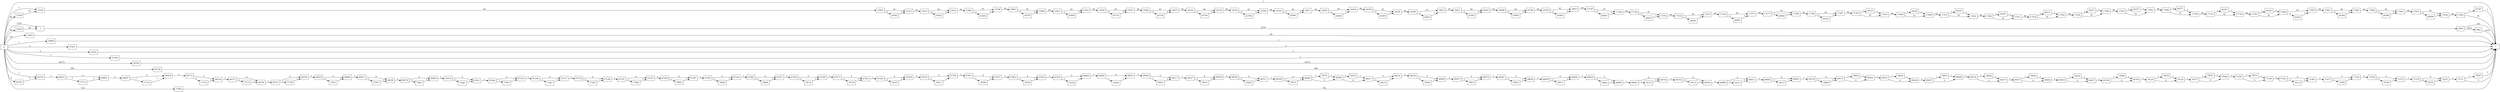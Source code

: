 digraph {
	graph [rankdir=LR]
	node [shape=rectangle]
	2 -> 4268 [label=2559]
	4268 -> 1 [label=40]
	4268 -> 5982 [label=2519]
	5982 -> 1 [label=2519]
	15344 -> 15345 [label=81]
	15345 -> 15492 [label=84]
	15492 -> 15513 [label=81]
	15492 -> 43602 [label=3]
	15513 -> 15612 [label=84]
	15612 -> 15633 [label=81]
	15612 -> 43622 [label=3]
	15633 -> 15684 [label=84]
	15684 -> 15708 [label=81]
	15684 -> 43645 [label=3]
	15708 -> 15863 [label=84]
	15863 -> 15889 [label=81]
	15863 -> 43670 [label=3]
	15889 -> 15911 [label=84]
	15911 -> 15932 [label=81]
	15911 -> 43690 [label=3]
	15932 -> 15936 [label=84]
	15936 -> 15957 [label=81]
	15936 -> 43710 [label=3]
	15957 -> 16048 [label=84]
	16048 -> 16075 [label=81]
	16048 -> 43736 [label=3]
	16075 -> 16105 [label=84]
	16105 -> 16126 [label=81]
	16105 -> 43756 [label=3]
	16126 -> 16243 [label=84]
	16243 -> 16284 [label=81]
	16243 -> 43796 [label=3]
	16284 -> 16345 [label=84]
	16345 -> 16415 [label=81]
	16345 -> 43865 [label=3]
	16415 -> 16429 [label=84]
	16429 -> 16450 [label=81]
	16429 -> 43885 [label=3]
	16450 -> 16505 [label=84]
	16505 -> 16526 [label=81]
	16505 -> 43905 [label=3]
	16526 -> 16594 [label=84]
	16594 -> 16615 [label=81]
	16594 -> 43925 [label=3]
	16615 -> 16631 [label=84]
	16631 -> 16652 [label=81]
	16631 -> 43945 [label=3]
	16652 -> 16688 [label=84]
	16688 -> 16709 [label=81]
	16688 -> 43965 [label=3]
	16709 -> 16792 [label=84]
	16792 -> 16813 [label=81]
	16792 -> 43985 [label=3]
	16813 -> 17145 [label=84]
	17145 -> 17166 [label=81]
	17145 -> 44005 [label=3]
	17166 -> 17169 [label=84]
	17169 -> 17190 [label=81]
	17169 -> 44025 [label=3]
	17190 -> 17232 [label=84]
	17232 -> 17253 [label=81]
	17232 -> 44045 [label=3]
	17253 -> 17254 [label=84]
	17254 -> 17275 [label=81]
	17254 -> 44065 [label=3]
	17275 -> 17277 [label=84]
	17277 -> 17298 [label=81]
	17277 -> 44085 [label=3]
	17298 -> 17346 [label=84]
	17346 -> 17367 [label=81]
	17346 -> 44105 [label=3]
	17367 -> 17395 [label=84]
	17395 -> 17416 [label=81]
	17395 -> 44125 [label=3]
	17416 -> 17448 [label=84]
	17448 -> 17469 [label=81]
	17448 -> 44145 [label=3]
	17469 -> 17472 [label=84]
	17472 -> 17493 [label=81]
	17472 -> 44165 [label=3]
	17493 -> 17500 [label=84]
	17500 -> 17521 [label=81]
	17500 -> 44185 [label=3]
	17521 -> 17529 [label=84]
	17529 -> 17556 [label=81]
	17529 -> 44211 [label=3]
	17556 -> 17559 [label=84]
	17559 -> 17586 [label=81]
	17559 -> 44237 [label=3]
	17586 -> 17622 [label=84]
	17622 -> 17643 [label=81]
	17622 -> 44257 [label=3]
	17643 -> 17688 [label=84]
	17688 -> 17709 [label=81]
	17688 -> 44277 [label=3]
	17709 -> 17715 [label=84]
	17715 -> 17736 [label=81]
	17715 -> 44297 [label=3]
	17736 -> 17781 [label=84]
	17781 -> 17808 [label=81]
	17781 -> 44323 [label=3]
	17808 -> 17829 [label=81]
	17808 -> 44343 [label=3]
	17829 -> 17841 [label=84]
	17841 -> 17865 [label=81]
	17841 -> 44366 [label=3]
	17865 -> 17880 [label=84]
	17880 -> 17901 [label=81]
	17880 -> 44386 [label=3]
	17901 -> 17913 [label=84]
	17913 -> 17934 [label=81]
	17913 -> 44406 [label=3]
	17934 -> 17944 [label=84]
	17944 -> 1 [label=81]
	17944 -> 47787 [label=3]
	23925 -> 1 [label=49]
	29906 -> 1 [label=1]
	31620 -> 2 [label=40]
	37601 -> 1 [label=2]
	43582 -> 1 [label=2]
	43602 -> 15513 [label=3]
	43622 -> 15633 [label=3]
	43645 -> 15708 [label=3]
	43670 -> 15889 [label=3]
	43690 -> 15932 [label=3]
	43710 -> 15957 [label=3]
	43736 -> 16075 [label=3]
	43756 -> 16126 [label=3]
	43796 -> 16284 [label=3]
	43865 -> 16415 [label=3]
	43885 -> 16450 [label=3]
	43905 -> 16526 [label=3]
	43925 -> 16615 [label=3]
	43945 -> 16652 [label=3]
	43965 -> 16709 [label=3]
	43985 -> 16813 [label=3]
	44005 -> 17166 [label=3]
	44025 -> 17190 [label=3]
	44045 -> 17253 [label=3]
	44065 -> 17275 [label=3]
	44085 -> 17298 [label=3]
	44105 -> 17367 [label=3]
	44125 -> 17416 [label=3]
	44145 -> 17469 [label=3]
	44165 -> 17493 [label=3]
	44185 -> 17521 [label=3]
	44211 -> 17556 [label=3]
	44237 -> 17586 [label=3]
	44257 -> 17643 [label=3]
	44277 -> 17709 [label=3]
	44297 -> 17736 [label=3]
	44323 -> 17808 [label=3]
	44343 -> 17829 [label=3]
	44366 -> 17865 [label=3]
	44386 -> 17901 [label=3]
	44406 -> 17934 [label=3]
	47787 -> 1 [label=3]
	53768 -> 1 [label=1]
	59749 -> 1 [label=36573]
	65730 -> 1 [label=309]
	65742 -> 65743 [label=4]
	65743 -> 66072 [label=5]
	66072 -> 66093 [label=4]
	66072 -> 77712 [label=1]
	66093 -> 66407 [label=5]
	66407 -> 66428 [label=4]
	66407 -> 77732 [label=1]
	66428 -> 66713 [label=5]
	66713 -> 66734 [label=4]
	66713 -> 77752 [label=1]
	66734 -> 66737 [label=5]
	66737 -> 66758 [label=4]
	66737 -> 77772 [label=1]
	66758 -> 66767 [label=5]
	66767 -> 66794 [label=4]
	66767 -> 77798 [label=1]
	66794 -> 66818 [label=5]
	66818 -> 66848 [label=4]
	66818 -> 77827 [label=1]
	66848 -> 66917 [label=5]
	66917 -> 66938 [label=4]
	66917 -> 77847 [label=1]
	66938 -> 66974 [label=5]
	66974 -> 66995 [label=4]
	66974 -> 77867 [label=1]
	66995 -> 67010 [label=5]
	67010 -> 67031 [label=4]
	67010 -> 77887 [label=1]
	67031 -> 67082 [label=5]
	67082 -> 67103 [label=4]
	67082 -> 77907 [label=1]
	67103 -> 67106 [label=5]
	67106 -> 67127 [label=4]
	67106 -> 77927 [label=1]
	67127 -> 67139 [label=5]
	67139 -> 67160 [label=4]
	67139 -> 77947 [label=1]
	67160 -> 67187 [label=5]
	67187 -> 67223 [label=4]
	67187 -> 77982 [label=1]
	67223 -> 67246 [label=5]
	67246 -> 67267 [label=4]
	67246 -> 78002 [label=1]
	67267 -> 67283 [label=5]
	67283 -> 67328 [label=4]
	67283 -> 78046 [label=1]
	67328 -> 67406 [label=5]
	67406 -> 67427 [label=4]
	67406 -> 78066 [label=1]
	67427 -> 67454 [label=5]
	67454 -> 67505 [label=4]
	67454 -> 78116 [label=1]
	67505 -> 67517 [label=5]
	67517 -> 67541 [label=4]
	67517 -> 78139 [label=1]
	67541 -> 67565 [label=5]
	67565 -> 67624 [label=4]
	67565 -> 78197 [label=1]
	67624 -> 67679 [label=5]
	67679 -> 67700 [label=4]
	67679 -> 78217 [label=1]
	67700 -> 67823 [label=5]
	67823 -> 67873 [label=4]
	67823 -> 78266 [label=1]
	67873 -> 67903 [label=5]
	67903 -> 67976 [label=4]
	67903 -> 78338 [label=1]
	67976 -> 67979 [label=5]
	67979 -> 68000 [label=4]
	67979 -> 78358 [label=1]
	68000 -> 68009 [label=5]
	68009 -> 68051 [label=4]
	68009 -> 78399 [label=1]
	68051 -> 68060 [label=5]
	68060 -> 68117 [label=4]
	68060 -> 78455 [label=1]
	68117 -> 68147 [label=5]
	68147 -> 68168 [label=4]
	68147 -> 78475 [label=1]
	68168 -> 68306 [label=5]
	68306 -> 68327 [label=4]
	68306 -> 78495 [label=1]
	68327 -> 68348 [label=5]
	68348 -> 68369 [label=4]
	68348 -> 78515 [label=1]
	68369 -> 68390 [label=4]
	68369 -> 78535 [label=1]
	68390 -> 68411 [label=4]
	68390 -> 78555 [label=1]
	68411 -> 68432 [label=4]
	68411 -> 78575 [label=1]
	68432 -> 68439 [label=5]
	68439 -> 68460 [label=4]
	68439 -> 78595 [label=1]
	68460 -> 68557 [label=5]
	68557 -> 68578 [label=4]
	68557 -> 78615 [label=1]
	68578 -> 68587 [label=5]
	68587 -> 68626 [label=4]
	68587 -> 78653 [label=1]
	68626 -> 68628 [label=5]
	68628 -> 68649 [label=4]
	68628 -> 78673 [label=1]
	68649 -> 68659 [label=5]
	68659 -> 68680 [label=4]
	68659 -> 78693 [label=1]
	68680 -> 68683 [label=5]
	68683 -> 68704 [label=4]
	68683 -> 78713 [label=1]
	68704 -> 68743 [label=5]
	68743 -> 68764 [label=4]
	68743 -> 78733 [label=1]
	68764 -> 68890 [label=5]
	68890 -> 68911 [label=4]
	68890 -> 78753 [label=1]
	68911 -> 68982 [label=5]
	68982 -> 69003 [label=4]
	68982 -> 78773 [label=1]
	69003 -> 69139 [label=5]
	69139 -> 69175 [label=4]
	69139 -> 78808 [label=1]
	69175 -> 69202 [label=4]
	69175 -> 78834 [label=1]
	69202 -> 69223 [label=5]
	69223 -> 69244 [label=4]
	69223 -> 78854 [label=1]
	69244 -> 69467 [label=5]
	69467 -> 69488 [label=4]
	69467 -> 78874 [label=1]
	69488 -> 69516 [label=5]
	69516 -> 69537 [label=4]
	69516 -> 78894 [label=1]
	69537 -> 69557 [label=5]
	69557 -> 69604 [label=4]
	69557 -> 78940 [label=1]
	69604 -> 69618 [label=5]
	69618 -> 69657 [label=4]
	69618 -> 78978 [label=1]
	69657 -> 69748 [label=5]
	69748 -> 69769 [label=4]
	69748 -> 78998 [label=1]
	69769 -> 70129 [label=5]
	70129 -> 70150 [label=4]
	70129 -> 79018 [label=1]
	70150 -> 70573 [label=5]
	70573 -> 70608 [label=4]
	70573 -> 79052 [label=1]
	70608 -> 71285 [label=5]
	71285 -> 71306 [label=4]
	71285 -> 79072 [label=1]
	71306 -> 71422 [label=5]
	71422 -> 71465 [label=4]
	71422 -> 79114 [label=1]
	71465 -> 71477 [label=5]
	71477 -> 71528 [label=4]
	71477 -> 79164 [label=1]
	71528 -> 71549 [label=5]
	71549 -> 71570 [label=4]
	71549 -> 79184 [label=1]
	71570 -> 71579 [label=5]
	71579 -> 71651 [label=4]
	71579 -> 79255 [label=1]
	71651 -> 71711 [label=5]
	71711 -> 1 [label=4]
	71711 -> 79267 [label=1]
	77692 -> 1 [label=725]
	77712 -> 66093 [label=1]
	77732 -> 66428 [label=1]
	77752 -> 66734 [label=1]
	77772 -> 66758 [label=1]
	77798 -> 66794 [label=1]
	77827 -> 66848 [label=1]
	77847 -> 66938 [label=1]
	77867 -> 66995 [label=1]
	77887 -> 67031 [label=1]
	77907 -> 67103 [label=1]
	77927 -> 67127 [label=1]
	77947 -> 67160 [label=1]
	77982 -> 67223 [label=1]
	78002 -> 67267 [label=1]
	78046 -> 67328 [label=1]
	78066 -> 67427 [label=1]
	78116 -> 67505 [label=1]
	78139 -> 67541 [label=1]
	78197 -> 67624 [label=1]
	78217 -> 67700 [label=1]
	78266 -> 67873 [label=1]
	78338 -> 67976 [label=1]
	78358 -> 68000 [label=1]
	78399 -> 68051 [label=1]
	78455 -> 68117 [label=1]
	78475 -> 68168 [label=1]
	78495 -> 68327 [label=1]
	78515 -> 68369 [label=1]
	78535 -> 68390 [label=1]
	78555 -> 68411 [label=1]
	78575 -> 68432 [label=1]
	78595 -> 68460 [label=1]
	78615 -> 68578 [label=1]
	78653 -> 68626 [label=1]
	78673 -> 68649 [label=1]
	78693 -> 68680 [label=1]
	78713 -> 68704 [label=1]
	78733 -> 68764 [label=1]
	78753 -> 68911 [label=1]
	78773 -> 69003 [label=1]
	78808 -> 69175 [label=1]
	78834 -> 69202 [label=1]
	78854 -> 69244 [label=1]
	78874 -> 69488 [label=1]
	78894 -> 69537 [label=1]
	78940 -> 69604 [label=1]
	78978 -> 69657 [label=1]
	78998 -> 69769 [label=1]
	79018 -> 70150 [label=1]
	79052 -> 70608 [label=1]
	79072 -> 71306 [label=1]
	79114 -> 71465 [label=1]
	79164 -> 71528 [label=1]
	79184 -> 71570 [label=1]
	79255 -> 71651 [label=1]
	79267 -> 1 [label=1]
	0 -> 2 [label=2519]
	0 -> 15345 [label=3]
	0 -> 65743 [label=1]
	0 -> 1 [label=1]
	0 -> 15344 [label=81]
	0 -> 23925 [label=49]
	0 -> 29906 [label=1]
	0 -> 31620 [label=40]
	0 -> 37601 [label=2]
	0 -> 43582 [label=2]
	0 -> 53768 [label=1]
	0 -> 59749 [label=36573]
	0 -> 65730 [label=309]
	0 -> 65742 [label=4]
	0 -> 77692 [label=725]
}

